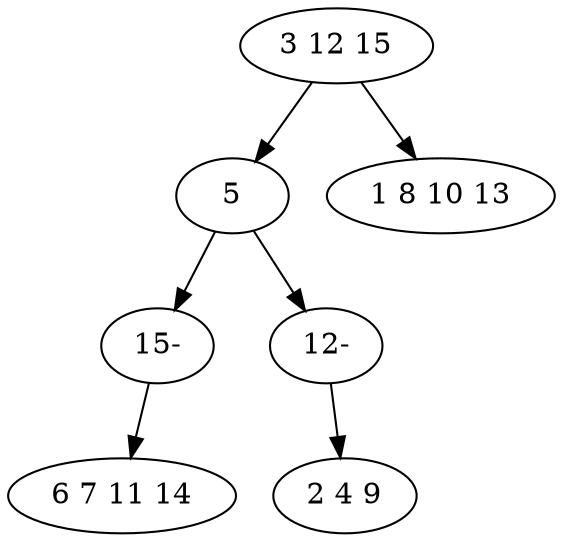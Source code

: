 digraph true_tree {
	"0" -> "1"
	"0" -> "2"
	"1" -> "6"
	"1" -> "5"
	"5" -> "4"
	"6" -> "3"
	"0" [label="3 12 15"];
	"1" [label="5"];
	"2" [label="1 8 10 13"];
	"3" [label="6 7 11 14"];
	"4" [label="2 4 9"];
	"5" [label="12-"];
	"6" [label="15-"];
}
